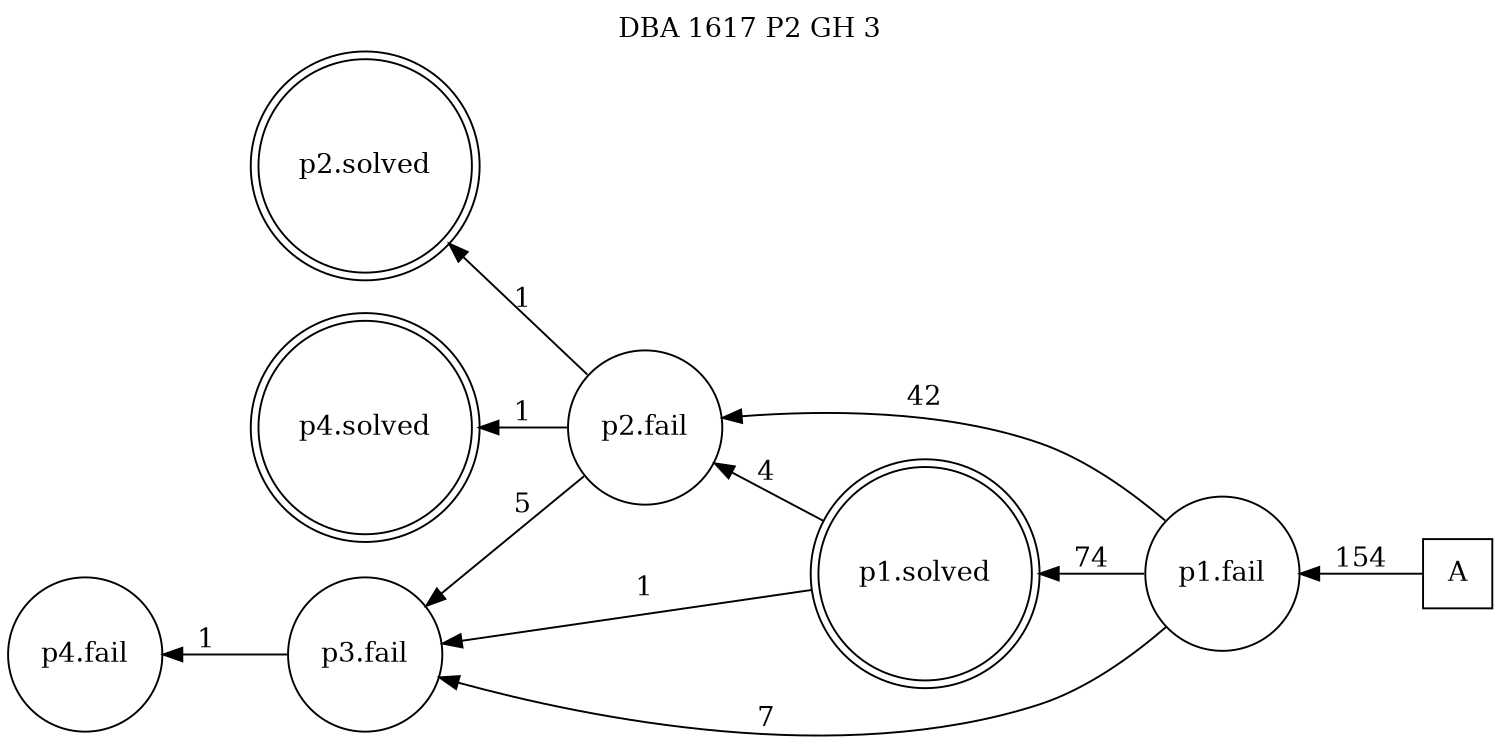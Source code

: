 digraph DBA_1617_P2_GH_3_GOOD {
labelloc="tl"
label= " DBA 1617 P2 GH 3 "
rankdir="RL";
graph [ size=" 10 , 10 !"]

"A" [shape="square" label="A"]
"p1.fail" [shape="circle" label="p1.fail"]
"p2.fail" [shape="circle" label="p2.fail"]
"p1.solved" [shape="doublecircle" label="p1.solved"]
"p3.fail" [shape="circle" label="p3.fail"]
"p2.solved" [shape="doublecircle" label="p2.solved"]
"p4.fail" [shape="circle" label="p4.fail"]
"p4.solved" [shape="doublecircle" label="p4.solved"]
"A" -> "p1.fail" [ label=154]
"p1.fail" -> "p2.fail" [ label=42]
"p1.fail" -> "p1.solved" [ label=74]
"p1.fail" -> "p3.fail" [ label=7]
"p2.fail" -> "p3.fail" [ label=5]
"p2.fail" -> "p2.solved" [ label=1]
"p2.fail" -> "p4.solved" [ label=1]
"p1.solved" -> "p2.fail" [ label=4]
"p1.solved" -> "p3.fail" [ label=1]
"p3.fail" -> "p4.fail" [ label=1]
}

